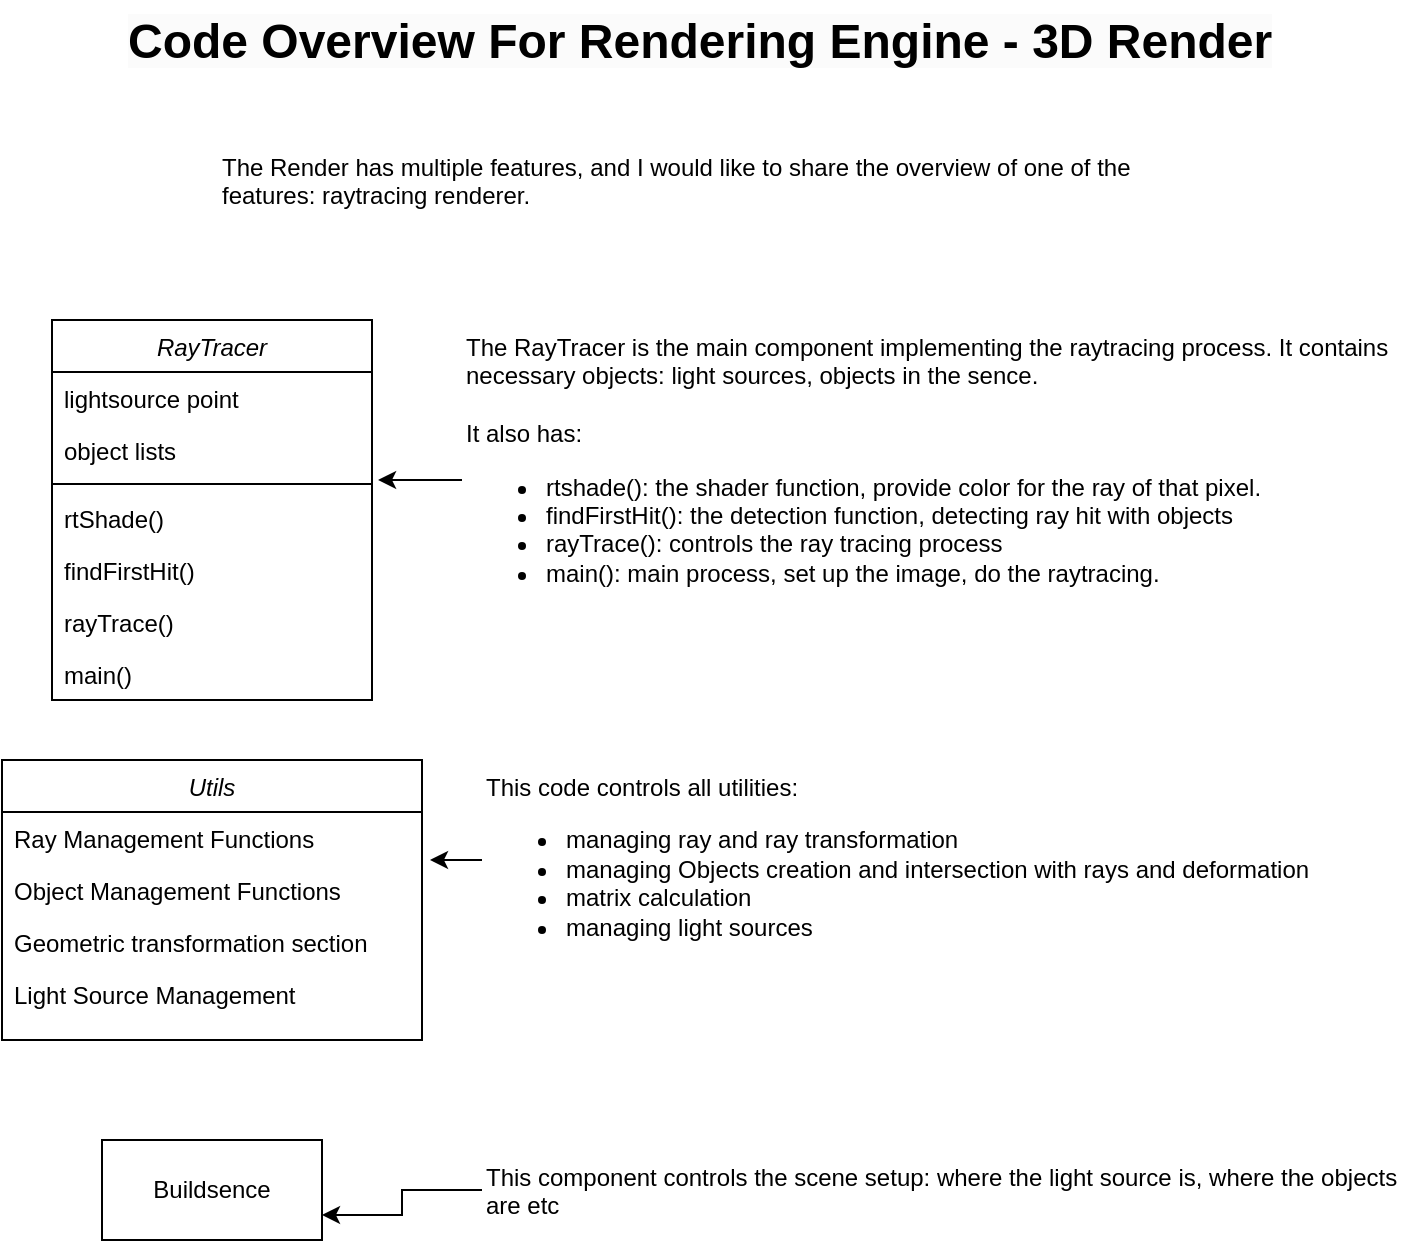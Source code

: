 <mxfile version="22.1.3" type="github">
  <diagram id="C5RBs43oDa-KdzZeNtuy" name="Page-1">
    <mxGraphModel dx="2074" dy="1150" grid="1" gridSize="10" guides="1" tooltips="1" connect="1" arrows="1" fold="1" page="1" pageScale="1" pageWidth="1169" pageHeight="827" math="0" shadow="0">
      <root>
        <mxCell id="WIyWlLk6GJQsqaUBKTNV-0" />
        <mxCell id="WIyWlLk6GJQsqaUBKTNV-1" parent="WIyWlLk6GJQsqaUBKTNV-0" />
        <mxCell id="zkfFHV4jXpPFQw0GAbJ--0" value="RayTracer" style="swimlane;fontStyle=2;align=center;verticalAlign=top;childLayout=stackLayout;horizontal=1;startSize=26;horizontalStack=0;resizeParent=1;resizeLast=0;collapsible=1;marginBottom=0;rounded=0;shadow=0;strokeWidth=1;" parent="WIyWlLk6GJQsqaUBKTNV-1" vertex="1">
          <mxGeometry x="255" y="264" width="160" height="190" as="geometry">
            <mxRectangle x="230" y="140" width="160" height="26" as="alternateBounds" />
          </mxGeometry>
        </mxCell>
        <mxCell id="zkfFHV4jXpPFQw0GAbJ--1" value="lightsource point" style="text;align=left;verticalAlign=top;spacingLeft=4;spacingRight=4;overflow=hidden;rotatable=0;points=[[0,0.5],[1,0.5]];portConstraint=eastwest;" parent="zkfFHV4jXpPFQw0GAbJ--0" vertex="1">
          <mxGeometry y="26" width="160" height="26" as="geometry" />
        </mxCell>
        <mxCell id="zkfFHV4jXpPFQw0GAbJ--2" value="object lists" style="text;align=left;verticalAlign=top;spacingLeft=4;spacingRight=4;overflow=hidden;rotatable=0;points=[[0,0.5],[1,0.5]];portConstraint=eastwest;rounded=0;shadow=0;html=0;" parent="zkfFHV4jXpPFQw0GAbJ--0" vertex="1">
          <mxGeometry y="52" width="160" height="26" as="geometry" />
        </mxCell>
        <mxCell id="zkfFHV4jXpPFQw0GAbJ--4" value="" style="line;html=1;strokeWidth=1;align=left;verticalAlign=middle;spacingTop=-1;spacingLeft=3;spacingRight=3;rotatable=0;labelPosition=right;points=[];portConstraint=eastwest;" parent="zkfFHV4jXpPFQw0GAbJ--0" vertex="1">
          <mxGeometry y="78" width="160" height="8" as="geometry" />
        </mxCell>
        <mxCell id="zkfFHV4jXpPFQw0GAbJ--5" value="rtShade()" style="text;align=left;verticalAlign=top;spacingLeft=4;spacingRight=4;overflow=hidden;rotatable=0;points=[[0,0.5],[1,0.5]];portConstraint=eastwest;" parent="zkfFHV4jXpPFQw0GAbJ--0" vertex="1">
          <mxGeometry y="86" width="160" height="26" as="geometry" />
        </mxCell>
        <mxCell id="32Yut_0FESTU5BukNJqS-0" value="findFirstHit()" style="text;align=left;verticalAlign=top;spacingLeft=4;spacingRight=4;overflow=hidden;rotatable=0;points=[[0,0.5],[1,0.5]];portConstraint=eastwest;" vertex="1" parent="zkfFHV4jXpPFQw0GAbJ--0">
          <mxGeometry y="112" width="160" height="26" as="geometry" />
        </mxCell>
        <mxCell id="32Yut_0FESTU5BukNJqS-1" value="rayTrace()" style="text;align=left;verticalAlign=top;spacingLeft=4;spacingRight=4;overflow=hidden;rotatable=0;points=[[0,0.5],[1,0.5]];portConstraint=eastwest;" vertex="1" parent="zkfFHV4jXpPFQw0GAbJ--0">
          <mxGeometry y="138" width="160" height="26" as="geometry" />
        </mxCell>
        <mxCell id="32Yut_0FESTU5BukNJqS-2" value="main()" style="text;align=left;verticalAlign=top;spacingLeft=4;spacingRight=4;overflow=hidden;rotatable=0;points=[[0,0.5],[1,0.5]];portConstraint=eastwest;" vertex="1" parent="zkfFHV4jXpPFQw0GAbJ--0">
          <mxGeometry y="164" width="160" height="26" as="geometry" />
        </mxCell>
        <mxCell id="32Yut_0FESTU5BukNJqS-3" value="&lt;div style=&quot;&quot;&gt;The RayTracer is the main component implementing the raytracing process. It contains necessary objects: light sources, objects in the sence.&lt;/div&gt;&lt;div style=&quot;&quot;&gt;&lt;br&gt;&lt;/div&gt;&lt;div style=&quot;&quot;&gt;It also has:&lt;/div&gt;&lt;div style=&quot;&quot;&gt;&lt;ul&gt;&lt;li&gt;rtshade(): the shader function, provide color for the ray of that pixel.&lt;/li&gt;&lt;li&gt;findFirstHit(): the detection function, detecting ray hit with objects&lt;/li&gt;&lt;li&gt;rayTrace(): controls the ray tracing process&lt;/li&gt;&lt;li&gt;main(): main process, set up the image, do the raytracing.&lt;/li&gt;&lt;/ul&gt;&lt;/div&gt;" style="text;strokeColor=none;align=left;fillColor=none;html=1;verticalAlign=top;whiteSpace=wrap;rounded=0;" vertex="1" parent="WIyWlLk6GJQsqaUBKTNV-1">
          <mxGeometry x="460" y="264" width="470" height="160" as="geometry" />
        </mxCell>
        <mxCell id="32Yut_0FESTU5BukNJqS-4" value="&lt;span style=&quot;color: rgb(0, 0, 0); font-family: Helvetica; font-size: 24px; font-style: normal; font-variant-ligatures: normal; font-variant-caps: normal; font-weight: 700; letter-spacing: normal; orphans: 2; text-align: center; text-indent: 0px; text-transform: none; widows: 2; word-spacing: 0px; -webkit-text-stroke-width: 0px; background-color: rgb(251, 251, 251); text-decoration-thickness: initial; text-decoration-style: initial; text-decoration-color: initial; float: none; display: inline !important;&quot;&gt;Code Overview For Rendering Engine - 3D Render&lt;/span&gt;" style="text;whiteSpace=wrap;html=1;" vertex="1" parent="WIyWlLk6GJQsqaUBKTNV-1">
          <mxGeometry x="291" y="104" width="586" height="40" as="geometry" />
        </mxCell>
        <mxCell id="32Yut_0FESTU5BukNJqS-15" value="&lt;div style=&quot;&quot;&gt;The Render has multiple features, and I would like to share the overview of one of the features: raytracing renderer.&lt;/div&gt;" style="text;strokeColor=none;align=left;fillColor=none;html=1;verticalAlign=top;whiteSpace=wrap;rounded=0;" vertex="1" parent="WIyWlLk6GJQsqaUBKTNV-1">
          <mxGeometry x="338" y="174" width="491" height="60" as="geometry" />
        </mxCell>
        <mxCell id="32Yut_0FESTU5BukNJqS-16" value="Utils" style="swimlane;fontStyle=2;align=center;verticalAlign=top;childLayout=stackLayout;horizontal=1;startSize=26;horizontalStack=0;resizeParent=1;resizeLast=0;collapsible=1;marginBottom=0;rounded=0;shadow=0;strokeWidth=1;" vertex="1" parent="WIyWlLk6GJQsqaUBKTNV-1">
          <mxGeometry x="230" y="484" width="210" height="140" as="geometry">
            <mxRectangle x="230" y="140" width="160" height="26" as="alternateBounds" />
          </mxGeometry>
        </mxCell>
        <mxCell id="32Yut_0FESTU5BukNJqS-24" value="Ray Management Functions" style="text;align=left;verticalAlign=top;spacingLeft=4;spacingRight=4;overflow=hidden;rotatable=0;points=[[0,0.5],[1,0.5]];portConstraint=eastwest;" vertex="1" parent="32Yut_0FESTU5BukNJqS-16">
          <mxGeometry y="26" width="210" height="26" as="geometry" />
        </mxCell>
        <mxCell id="32Yut_0FESTU5BukNJqS-25" value="Object Management Functions" style="text;align=left;verticalAlign=top;spacingLeft=4;spacingRight=4;overflow=hidden;rotatable=0;points=[[0,0.5],[1,0.5]];portConstraint=eastwest;" vertex="1" parent="32Yut_0FESTU5BukNJqS-16">
          <mxGeometry y="52" width="210" height="26" as="geometry" />
        </mxCell>
        <mxCell id="32Yut_0FESTU5BukNJqS-26" value="Geometric transformation section" style="text;align=left;verticalAlign=top;spacingLeft=4;spacingRight=4;overflow=hidden;rotatable=0;points=[[0,0.5],[1,0.5]];portConstraint=eastwest;" vertex="1" parent="32Yut_0FESTU5BukNJqS-16">
          <mxGeometry y="78" width="210" height="26" as="geometry" />
        </mxCell>
        <mxCell id="32Yut_0FESTU5BukNJqS-27" value="Light Source Management" style="text;align=left;verticalAlign=top;spacingLeft=4;spacingRight=4;overflow=hidden;rotatable=0;points=[[0,0.5],[1,0.5]];portConstraint=eastwest;" vertex="1" parent="32Yut_0FESTU5BukNJqS-16">
          <mxGeometry y="104" width="210" height="26" as="geometry" />
        </mxCell>
        <mxCell id="32Yut_0FESTU5BukNJqS-29" value="Buildsence" style="html=1;whiteSpace=wrap;" vertex="1" parent="WIyWlLk6GJQsqaUBKTNV-1">
          <mxGeometry x="280" y="674" width="110" height="50" as="geometry" />
        </mxCell>
        <mxCell id="32Yut_0FESTU5BukNJqS-30" value="&lt;div style=&quot;&quot;&gt;This code controls all utilities:&lt;/div&gt;&lt;div style=&quot;&quot;&gt;&lt;ul&gt;&lt;li&gt;managing ray and ray transformation&lt;/li&gt;&lt;li&gt;managing Objects creation and intersection with rays and deformation&lt;/li&gt;&lt;li&gt;matrix calculation&lt;/li&gt;&lt;li&gt;managing light sources&lt;/li&gt;&lt;/ul&gt;&lt;/div&gt;" style="text;strokeColor=none;align=left;fillColor=none;html=1;verticalAlign=top;whiteSpace=wrap;rounded=0;" vertex="1" parent="WIyWlLk6GJQsqaUBKTNV-1">
          <mxGeometry x="470" y="484" width="470" height="100" as="geometry" />
        </mxCell>
        <mxCell id="32Yut_0FESTU5BukNJqS-32" style="edgeStyle=orthogonalEdgeStyle;rounded=0;orthogonalLoop=1;jettySize=auto;html=1;exitX=0;exitY=0.5;exitDx=0;exitDy=0;entryX=1;entryY=0.75;entryDx=0;entryDy=0;" edge="1" parent="WIyWlLk6GJQsqaUBKTNV-1" source="32Yut_0FESTU5BukNJqS-31" target="32Yut_0FESTU5BukNJqS-29">
          <mxGeometry relative="1" as="geometry" />
        </mxCell>
        <mxCell id="32Yut_0FESTU5BukNJqS-31" value="&lt;div style=&quot;&quot;&gt;This component controls the scene setup: where the light source is, where the objects are etc&lt;/div&gt;" style="text;strokeColor=none;align=left;fillColor=none;html=1;verticalAlign=top;whiteSpace=wrap;rounded=0;" vertex="1" parent="WIyWlLk6GJQsqaUBKTNV-1">
          <mxGeometry x="470" y="679" width="470" height="40" as="geometry" />
        </mxCell>
        <mxCell id="32Yut_0FESTU5BukNJqS-35" style="edgeStyle=orthogonalEdgeStyle;rounded=0;orthogonalLoop=1;jettySize=auto;html=1;exitX=0;exitY=0.5;exitDx=0;exitDy=0;entryX=1.019;entryY=1.077;entryDx=0;entryDy=0;entryPerimeter=0;" edge="1" parent="WIyWlLk6GJQsqaUBKTNV-1" source="32Yut_0FESTU5BukNJqS-3" target="zkfFHV4jXpPFQw0GAbJ--2">
          <mxGeometry relative="1" as="geometry" />
        </mxCell>
        <mxCell id="32Yut_0FESTU5BukNJqS-36" style="edgeStyle=orthogonalEdgeStyle;rounded=0;orthogonalLoop=1;jettySize=auto;html=1;exitX=0;exitY=0.5;exitDx=0;exitDy=0;entryX=1.019;entryY=-0.115;entryDx=0;entryDy=0;entryPerimeter=0;" edge="1" parent="WIyWlLk6GJQsqaUBKTNV-1" source="32Yut_0FESTU5BukNJqS-30" target="32Yut_0FESTU5BukNJqS-25">
          <mxGeometry relative="1" as="geometry" />
        </mxCell>
      </root>
    </mxGraphModel>
  </diagram>
</mxfile>
